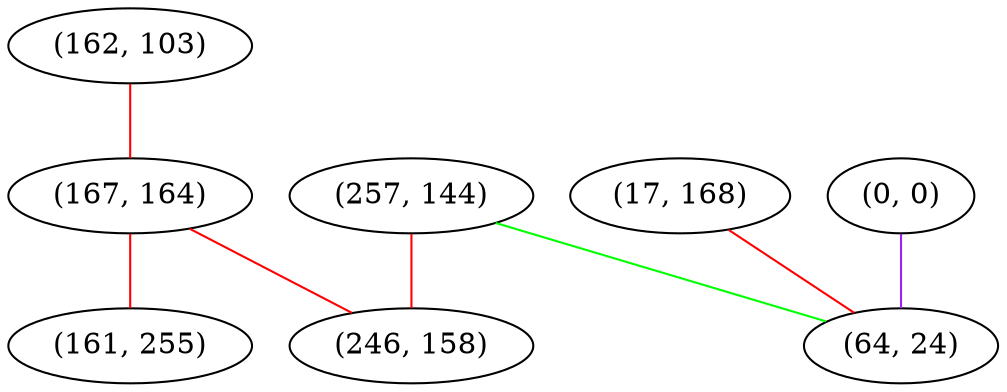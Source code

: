 graph "" {
"(162, 103)";
"(17, 168)";
"(0, 0)";
"(257, 144)";
"(64, 24)";
"(167, 164)";
"(246, 158)";
"(161, 255)";
"(162, 103)" -- "(167, 164)"  [color=red, key=0, weight=1];
"(17, 168)" -- "(64, 24)"  [color=red, key=0, weight=1];
"(0, 0)" -- "(64, 24)"  [color=purple, key=0, weight=4];
"(257, 144)" -- "(64, 24)"  [color=green, key=0, weight=2];
"(257, 144)" -- "(246, 158)"  [color=red, key=0, weight=1];
"(167, 164)" -- "(161, 255)"  [color=red, key=0, weight=1];
"(167, 164)" -- "(246, 158)"  [color=red, key=0, weight=1];
}
